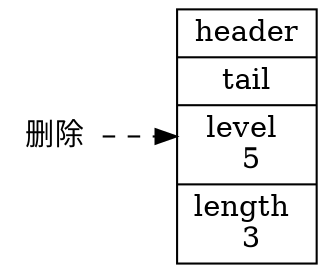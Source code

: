 digraph {

    rankdir = LR;

    node [shape = record, width = "0.5"];

    //

    del [label = "删除", shape = plaintext];

    l [label = " <header> header | <tail> tail | level \n 5 | length \n 3 "];

    //

    del -> l [style = dashed];
}
